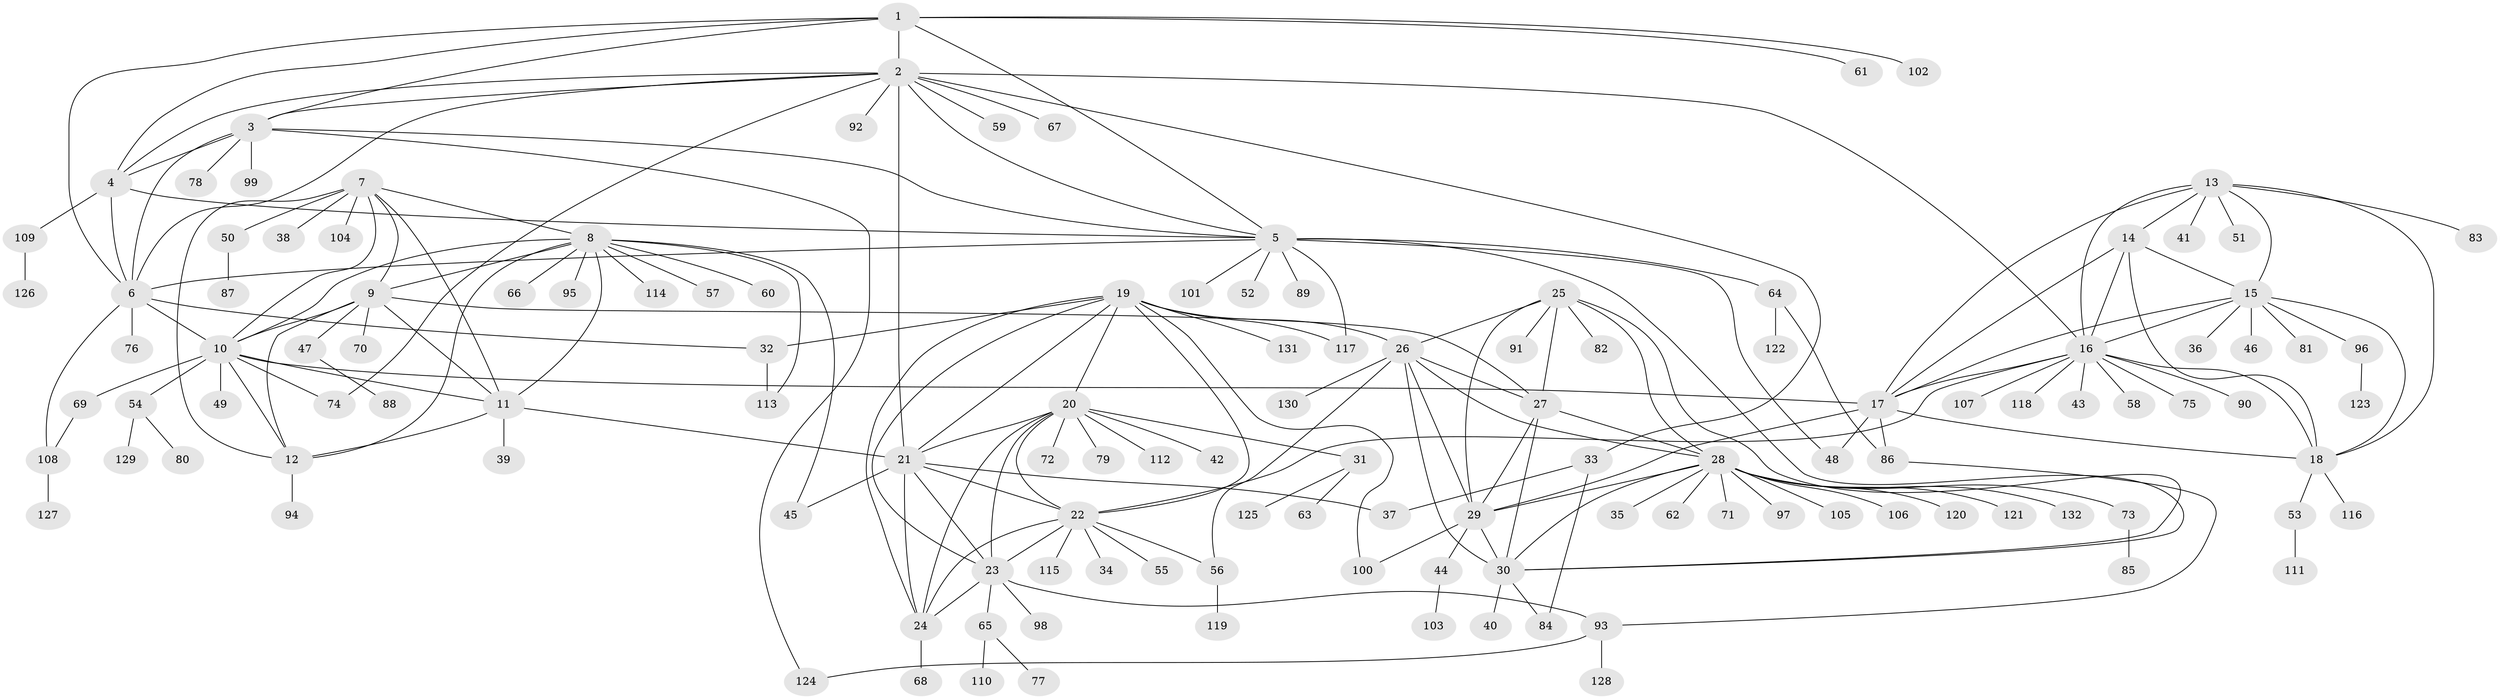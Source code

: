 // coarse degree distribution, {1: 0.3, 12: 0.025, 10: 0.025, 2: 0.125, 8: 0.075, 4: 0.075, 5: 0.075, 6: 0.125, 9: 0.025, 7: 0.05, 3: 0.1}
// Generated by graph-tools (version 1.1) at 2025/52/03/04/25 22:52:44]
// undirected, 132 vertices, 201 edges
graph export_dot {
  node [color=gray90,style=filled];
  1;
  2;
  3;
  4;
  5;
  6;
  7;
  8;
  9;
  10;
  11;
  12;
  13;
  14;
  15;
  16;
  17;
  18;
  19;
  20;
  21;
  22;
  23;
  24;
  25;
  26;
  27;
  28;
  29;
  30;
  31;
  32;
  33;
  34;
  35;
  36;
  37;
  38;
  39;
  40;
  41;
  42;
  43;
  44;
  45;
  46;
  47;
  48;
  49;
  50;
  51;
  52;
  53;
  54;
  55;
  56;
  57;
  58;
  59;
  60;
  61;
  62;
  63;
  64;
  65;
  66;
  67;
  68;
  69;
  70;
  71;
  72;
  73;
  74;
  75;
  76;
  77;
  78;
  79;
  80;
  81;
  82;
  83;
  84;
  85;
  86;
  87;
  88;
  89;
  90;
  91;
  92;
  93;
  94;
  95;
  96;
  97;
  98;
  99;
  100;
  101;
  102;
  103;
  104;
  105;
  106;
  107;
  108;
  109;
  110;
  111;
  112;
  113;
  114;
  115;
  116;
  117;
  118;
  119;
  120;
  121;
  122;
  123;
  124;
  125;
  126;
  127;
  128;
  129;
  130;
  131;
  132;
  1 -- 2;
  1 -- 3;
  1 -- 4;
  1 -- 5;
  1 -- 6;
  1 -- 61;
  1 -- 102;
  2 -- 3;
  2 -- 4;
  2 -- 5;
  2 -- 6;
  2 -- 16;
  2 -- 21;
  2 -- 33;
  2 -- 59;
  2 -- 67;
  2 -- 74;
  2 -- 92;
  3 -- 4;
  3 -- 5;
  3 -- 6;
  3 -- 78;
  3 -- 99;
  3 -- 124;
  4 -- 5;
  4 -- 6;
  4 -- 109;
  5 -- 6;
  5 -- 30;
  5 -- 48;
  5 -- 52;
  5 -- 64;
  5 -- 89;
  5 -- 101;
  5 -- 117;
  6 -- 10;
  6 -- 32;
  6 -- 76;
  6 -- 108;
  7 -- 8;
  7 -- 9;
  7 -- 10;
  7 -- 11;
  7 -- 12;
  7 -- 38;
  7 -- 50;
  7 -- 104;
  8 -- 9;
  8 -- 10;
  8 -- 11;
  8 -- 12;
  8 -- 45;
  8 -- 57;
  8 -- 60;
  8 -- 66;
  8 -- 95;
  8 -- 113;
  8 -- 114;
  9 -- 10;
  9 -- 11;
  9 -- 12;
  9 -- 27;
  9 -- 47;
  9 -- 70;
  10 -- 11;
  10 -- 12;
  10 -- 17;
  10 -- 49;
  10 -- 54;
  10 -- 69;
  10 -- 74;
  11 -- 12;
  11 -- 21;
  11 -- 39;
  12 -- 94;
  13 -- 14;
  13 -- 15;
  13 -- 16;
  13 -- 17;
  13 -- 18;
  13 -- 41;
  13 -- 51;
  13 -- 83;
  14 -- 15;
  14 -- 16;
  14 -- 17;
  14 -- 18;
  15 -- 16;
  15 -- 17;
  15 -- 18;
  15 -- 36;
  15 -- 46;
  15 -- 81;
  15 -- 96;
  16 -- 17;
  16 -- 18;
  16 -- 22;
  16 -- 43;
  16 -- 58;
  16 -- 75;
  16 -- 90;
  16 -- 107;
  16 -- 118;
  17 -- 18;
  17 -- 29;
  17 -- 48;
  17 -- 86;
  18 -- 53;
  18 -- 116;
  19 -- 20;
  19 -- 21;
  19 -- 22;
  19 -- 23;
  19 -- 24;
  19 -- 26;
  19 -- 32;
  19 -- 100;
  19 -- 117;
  19 -- 131;
  20 -- 21;
  20 -- 22;
  20 -- 23;
  20 -- 24;
  20 -- 31;
  20 -- 42;
  20 -- 72;
  20 -- 79;
  20 -- 112;
  21 -- 22;
  21 -- 23;
  21 -- 24;
  21 -- 37;
  21 -- 45;
  22 -- 23;
  22 -- 24;
  22 -- 34;
  22 -- 55;
  22 -- 56;
  22 -- 115;
  23 -- 24;
  23 -- 65;
  23 -- 93;
  23 -- 98;
  24 -- 68;
  25 -- 26;
  25 -- 27;
  25 -- 28;
  25 -- 29;
  25 -- 30;
  25 -- 82;
  25 -- 91;
  26 -- 27;
  26 -- 28;
  26 -- 29;
  26 -- 30;
  26 -- 56;
  26 -- 130;
  27 -- 28;
  27 -- 29;
  27 -- 30;
  28 -- 29;
  28 -- 30;
  28 -- 35;
  28 -- 62;
  28 -- 71;
  28 -- 73;
  28 -- 97;
  28 -- 105;
  28 -- 106;
  28 -- 120;
  28 -- 121;
  28 -- 132;
  29 -- 30;
  29 -- 44;
  29 -- 100;
  30 -- 40;
  30 -- 84;
  31 -- 63;
  31 -- 125;
  32 -- 113;
  33 -- 37;
  33 -- 84;
  44 -- 103;
  47 -- 88;
  50 -- 87;
  53 -- 111;
  54 -- 80;
  54 -- 129;
  56 -- 119;
  64 -- 86;
  64 -- 122;
  65 -- 77;
  65 -- 110;
  69 -- 108;
  73 -- 85;
  86 -- 93;
  93 -- 124;
  93 -- 128;
  96 -- 123;
  108 -- 127;
  109 -- 126;
}

